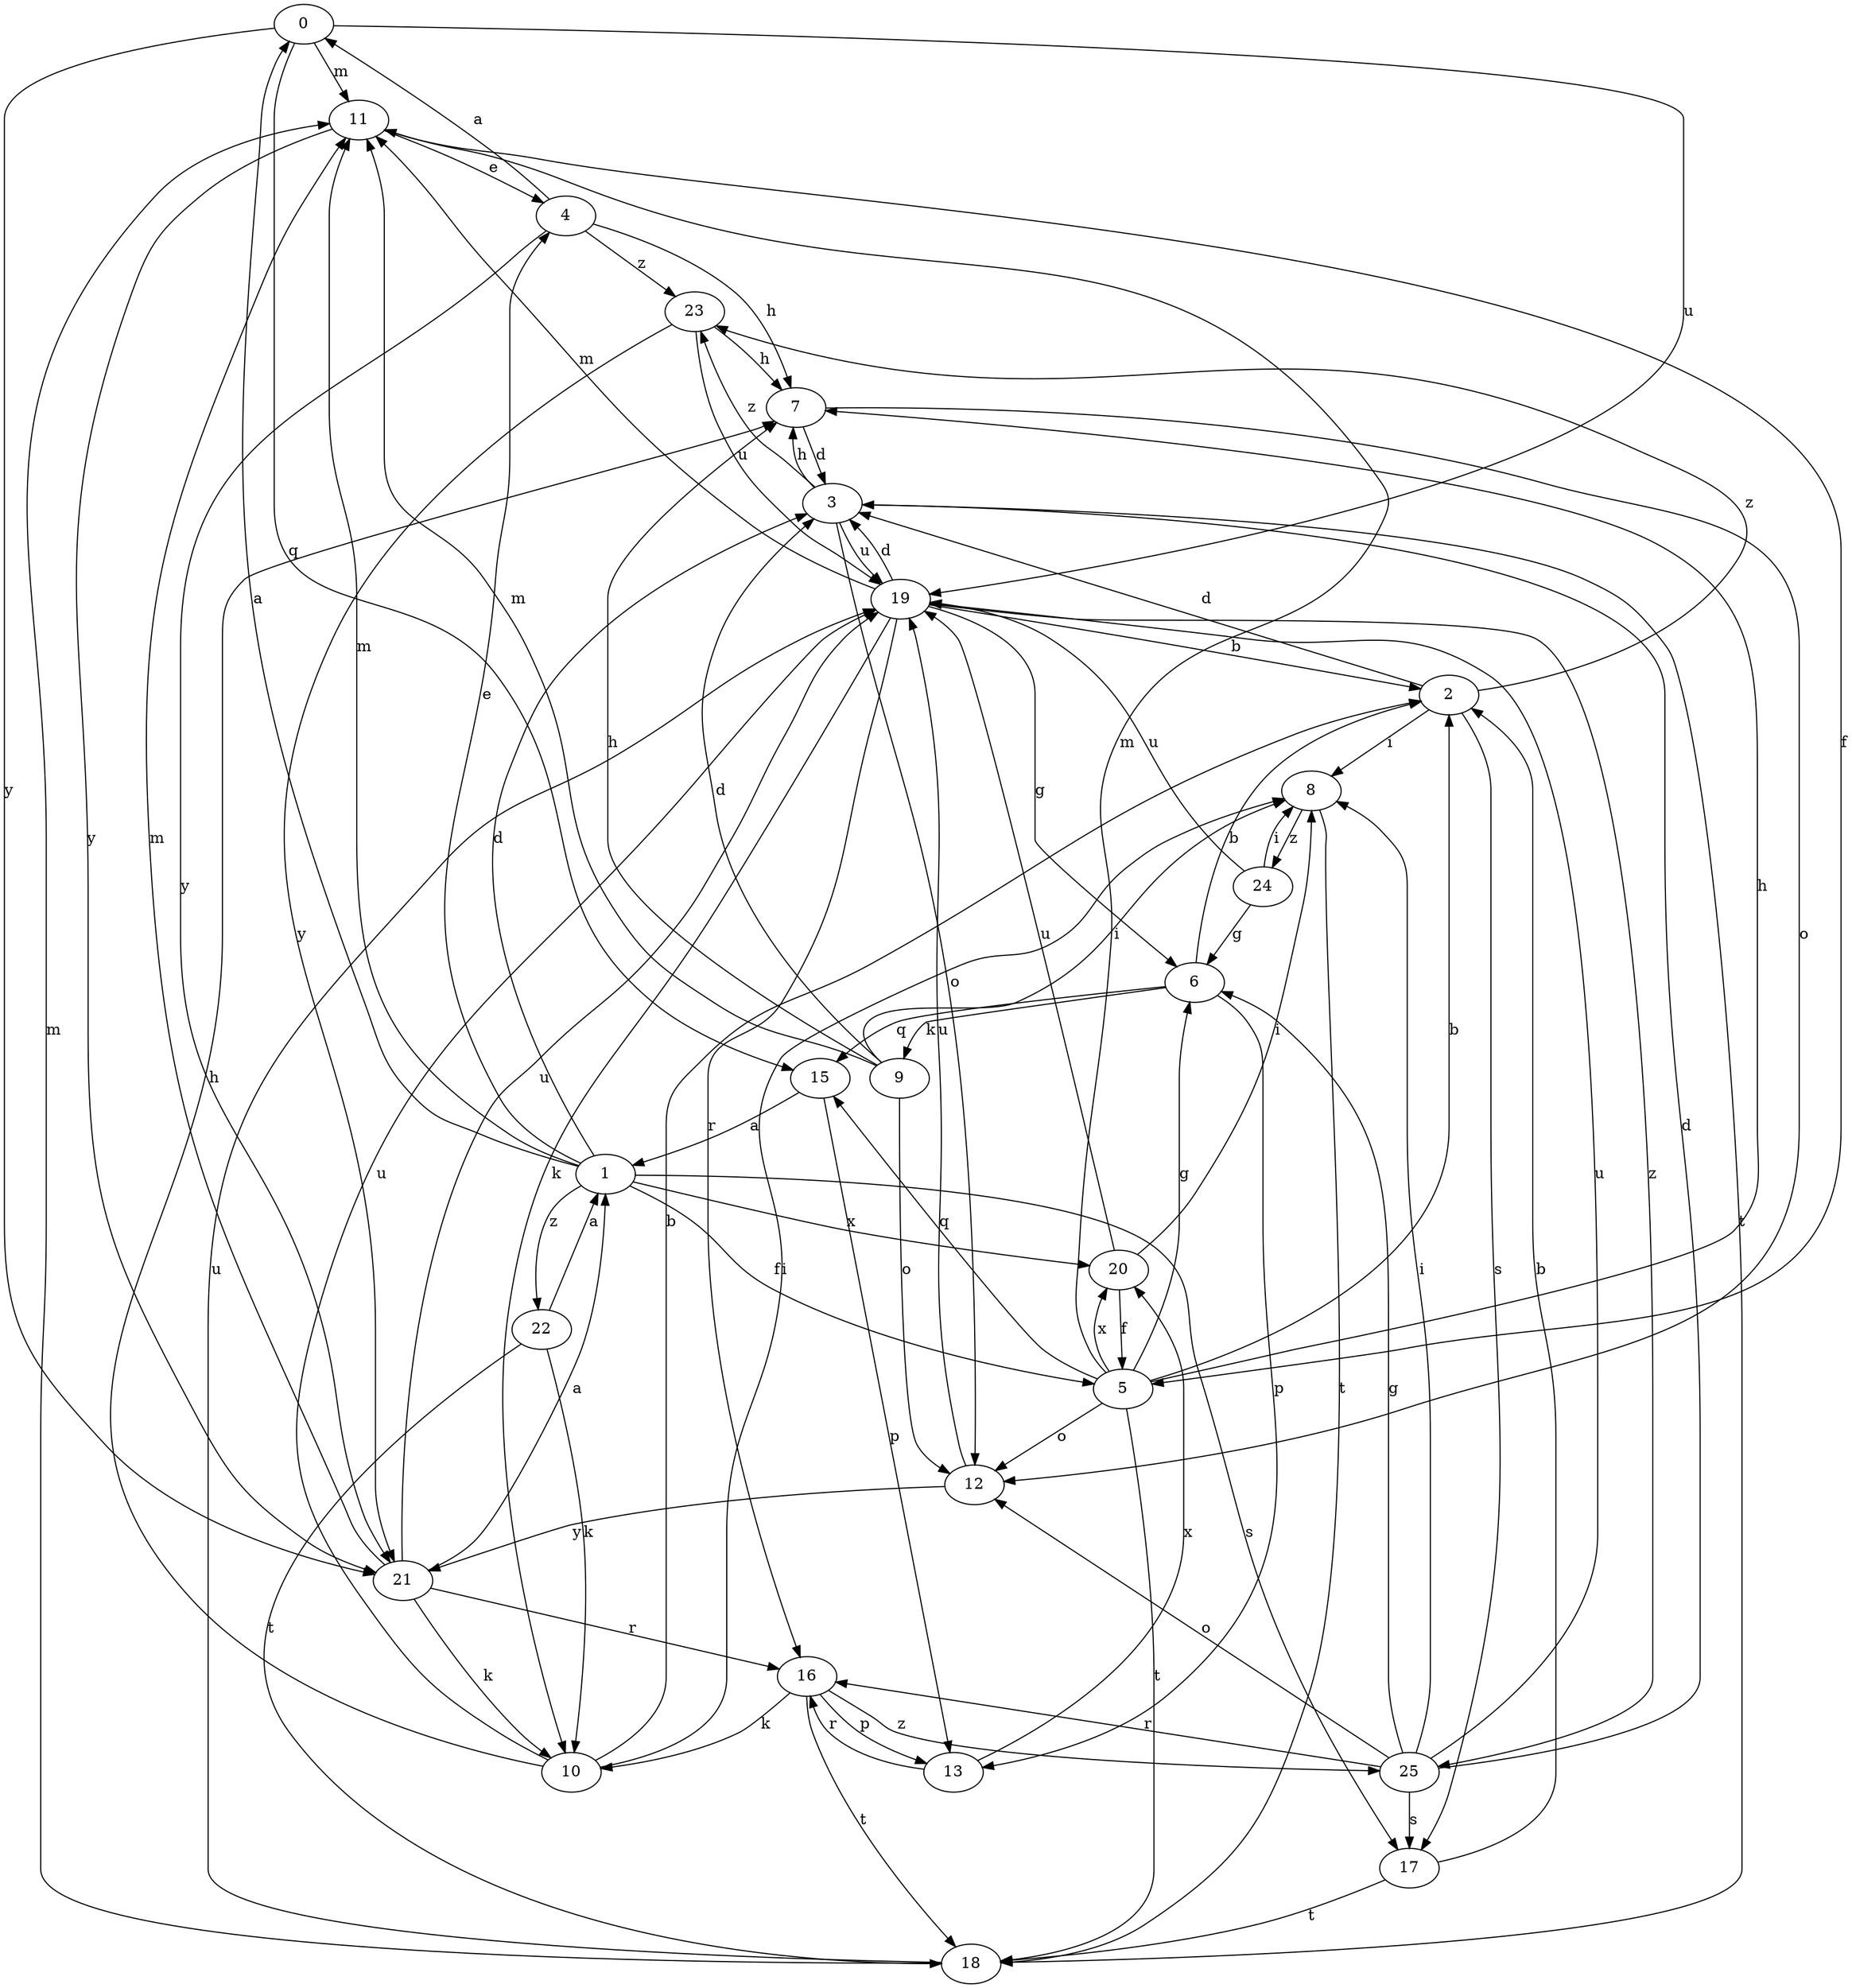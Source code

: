 strict digraph  {
0;
1;
2;
3;
4;
5;
6;
7;
8;
9;
10;
11;
12;
13;
15;
16;
17;
18;
19;
20;
21;
22;
23;
24;
25;
0 -> 11  [label=m];
0 -> 15  [label=q];
0 -> 19  [label=u];
0 -> 21  [label=y];
1 -> 0  [label=a];
1 -> 3  [label=d];
1 -> 4  [label=e];
1 -> 5  [label=f];
1 -> 11  [label=m];
1 -> 17  [label=s];
1 -> 20  [label=x];
1 -> 22  [label=z];
2 -> 3  [label=d];
2 -> 8  [label=i];
2 -> 17  [label=s];
2 -> 23  [label=z];
3 -> 7  [label=h];
3 -> 12  [label=o];
3 -> 18  [label=t];
3 -> 19  [label=u];
3 -> 23  [label=z];
4 -> 0  [label=a];
4 -> 7  [label=h];
4 -> 21  [label=y];
4 -> 23  [label=z];
5 -> 2  [label=b];
5 -> 6  [label=g];
5 -> 7  [label=h];
5 -> 11  [label=m];
5 -> 12  [label=o];
5 -> 15  [label=q];
5 -> 18  [label=t];
5 -> 20  [label=x];
6 -> 2  [label=b];
6 -> 9  [label=k];
6 -> 13  [label=p];
6 -> 15  [label=q];
7 -> 3  [label=d];
7 -> 12  [label=o];
8 -> 18  [label=t];
8 -> 24  [label=z];
9 -> 3  [label=d];
9 -> 7  [label=h];
9 -> 8  [label=i];
9 -> 11  [label=m];
9 -> 12  [label=o];
10 -> 2  [label=b];
10 -> 7  [label=h];
10 -> 8  [label=i];
10 -> 19  [label=u];
11 -> 4  [label=e];
11 -> 5  [label=f];
11 -> 21  [label=y];
12 -> 19  [label=u];
12 -> 21  [label=y];
13 -> 16  [label=r];
13 -> 20  [label=x];
15 -> 1  [label=a];
15 -> 13  [label=p];
16 -> 10  [label=k];
16 -> 13  [label=p];
16 -> 18  [label=t];
16 -> 25  [label=z];
17 -> 2  [label=b];
17 -> 18  [label=t];
18 -> 11  [label=m];
18 -> 19  [label=u];
19 -> 2  [label=b];
19 -> 3  [label=d];
19 -> 6  [label=g];
19 -> 10  [label=k];
19 -> 11  [label=m];
19 -> 16  [label=r];
19 -> 25  [label=z];
20 -> 5  [label=f];
20 -> 8  [label=i];
20 -> 19  [label=u];
21 -> 1  [label=a];
21 -> 10  [label=k];
21 -> 11  [label=m];
21 -> 16  [label=r];
21 -> 19  [label=u];
22 -> 1  [label=a];
22 -> 10  [label=k];
22 -> 18  [label=t];
23 -> 7  [label=h];
23 -> 19  [label=u];
23 -> 21  [label=y];
24 -> 6  [label=g];
24 -> 8  [label=i];
24 -> 19  [label=u];
25 -> 3  [label=d];
25 -> 6  [label=g];
25 -> 8  [label=i];
25 -> 12  [label=o];
25 -> 16  [label=r];
25 -> 17  [label=s];
25 -> 19  [label=u];
}
